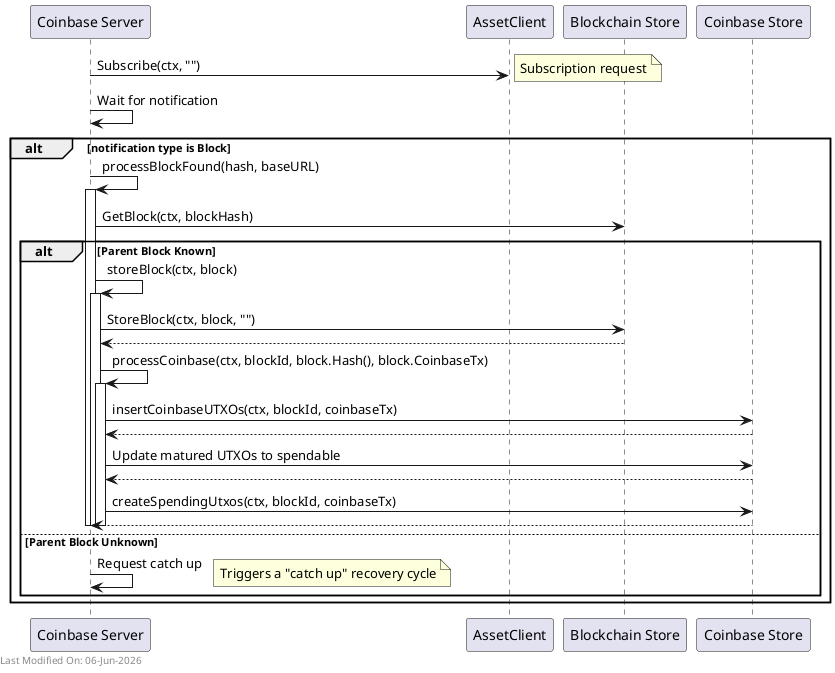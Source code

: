 @startuml

participant "Coinbase Server" as Co
participant "AssetClient" as AC
participant "Blockchain Store" as St
participant "Coinbase Store" as Cs

Co -> AC: Subscribe(ctx, "")
note right: Subscription request

Co -> Co: Wait for notification
alt notification type is Block
    Co -> Co: processBlockFound(hash, baseURL)
    activate Co
    Co -> St: GetBlock(ctx, blockHash)
    alt Parent Block Known

        Co -> Co: storeBlock(ctx, block)
        activate Co
        Co -> St: StoreBlock(ctx, block, "")
        St --> Co
        Co -> Co: processCoinbase(ctx, blockId, block.Hash(), block.CoinbaseTx)
        activate Co
        Co -> Cs: insertCoinbaseUTXOs(ctx, blockId, coinbaseTx)
        Cs --> Co
        Co -> Cs: Update matured UTXOs to spendable
        Cs --> Co
        Co -> Cs: createSpendingUtxos(ctx, blockId, coinbaseTx)
        Cs --> Co


    deactivate Co
    deactivate Co
    deactivate Co

    else Parent Block Unknown
        Co -> Co: Request catch up
        note right: Triggers a "catch up" recovery cycle
    end

end

left footer Last Modified On: %date("dd-MMM-yyyy")

@enduml
